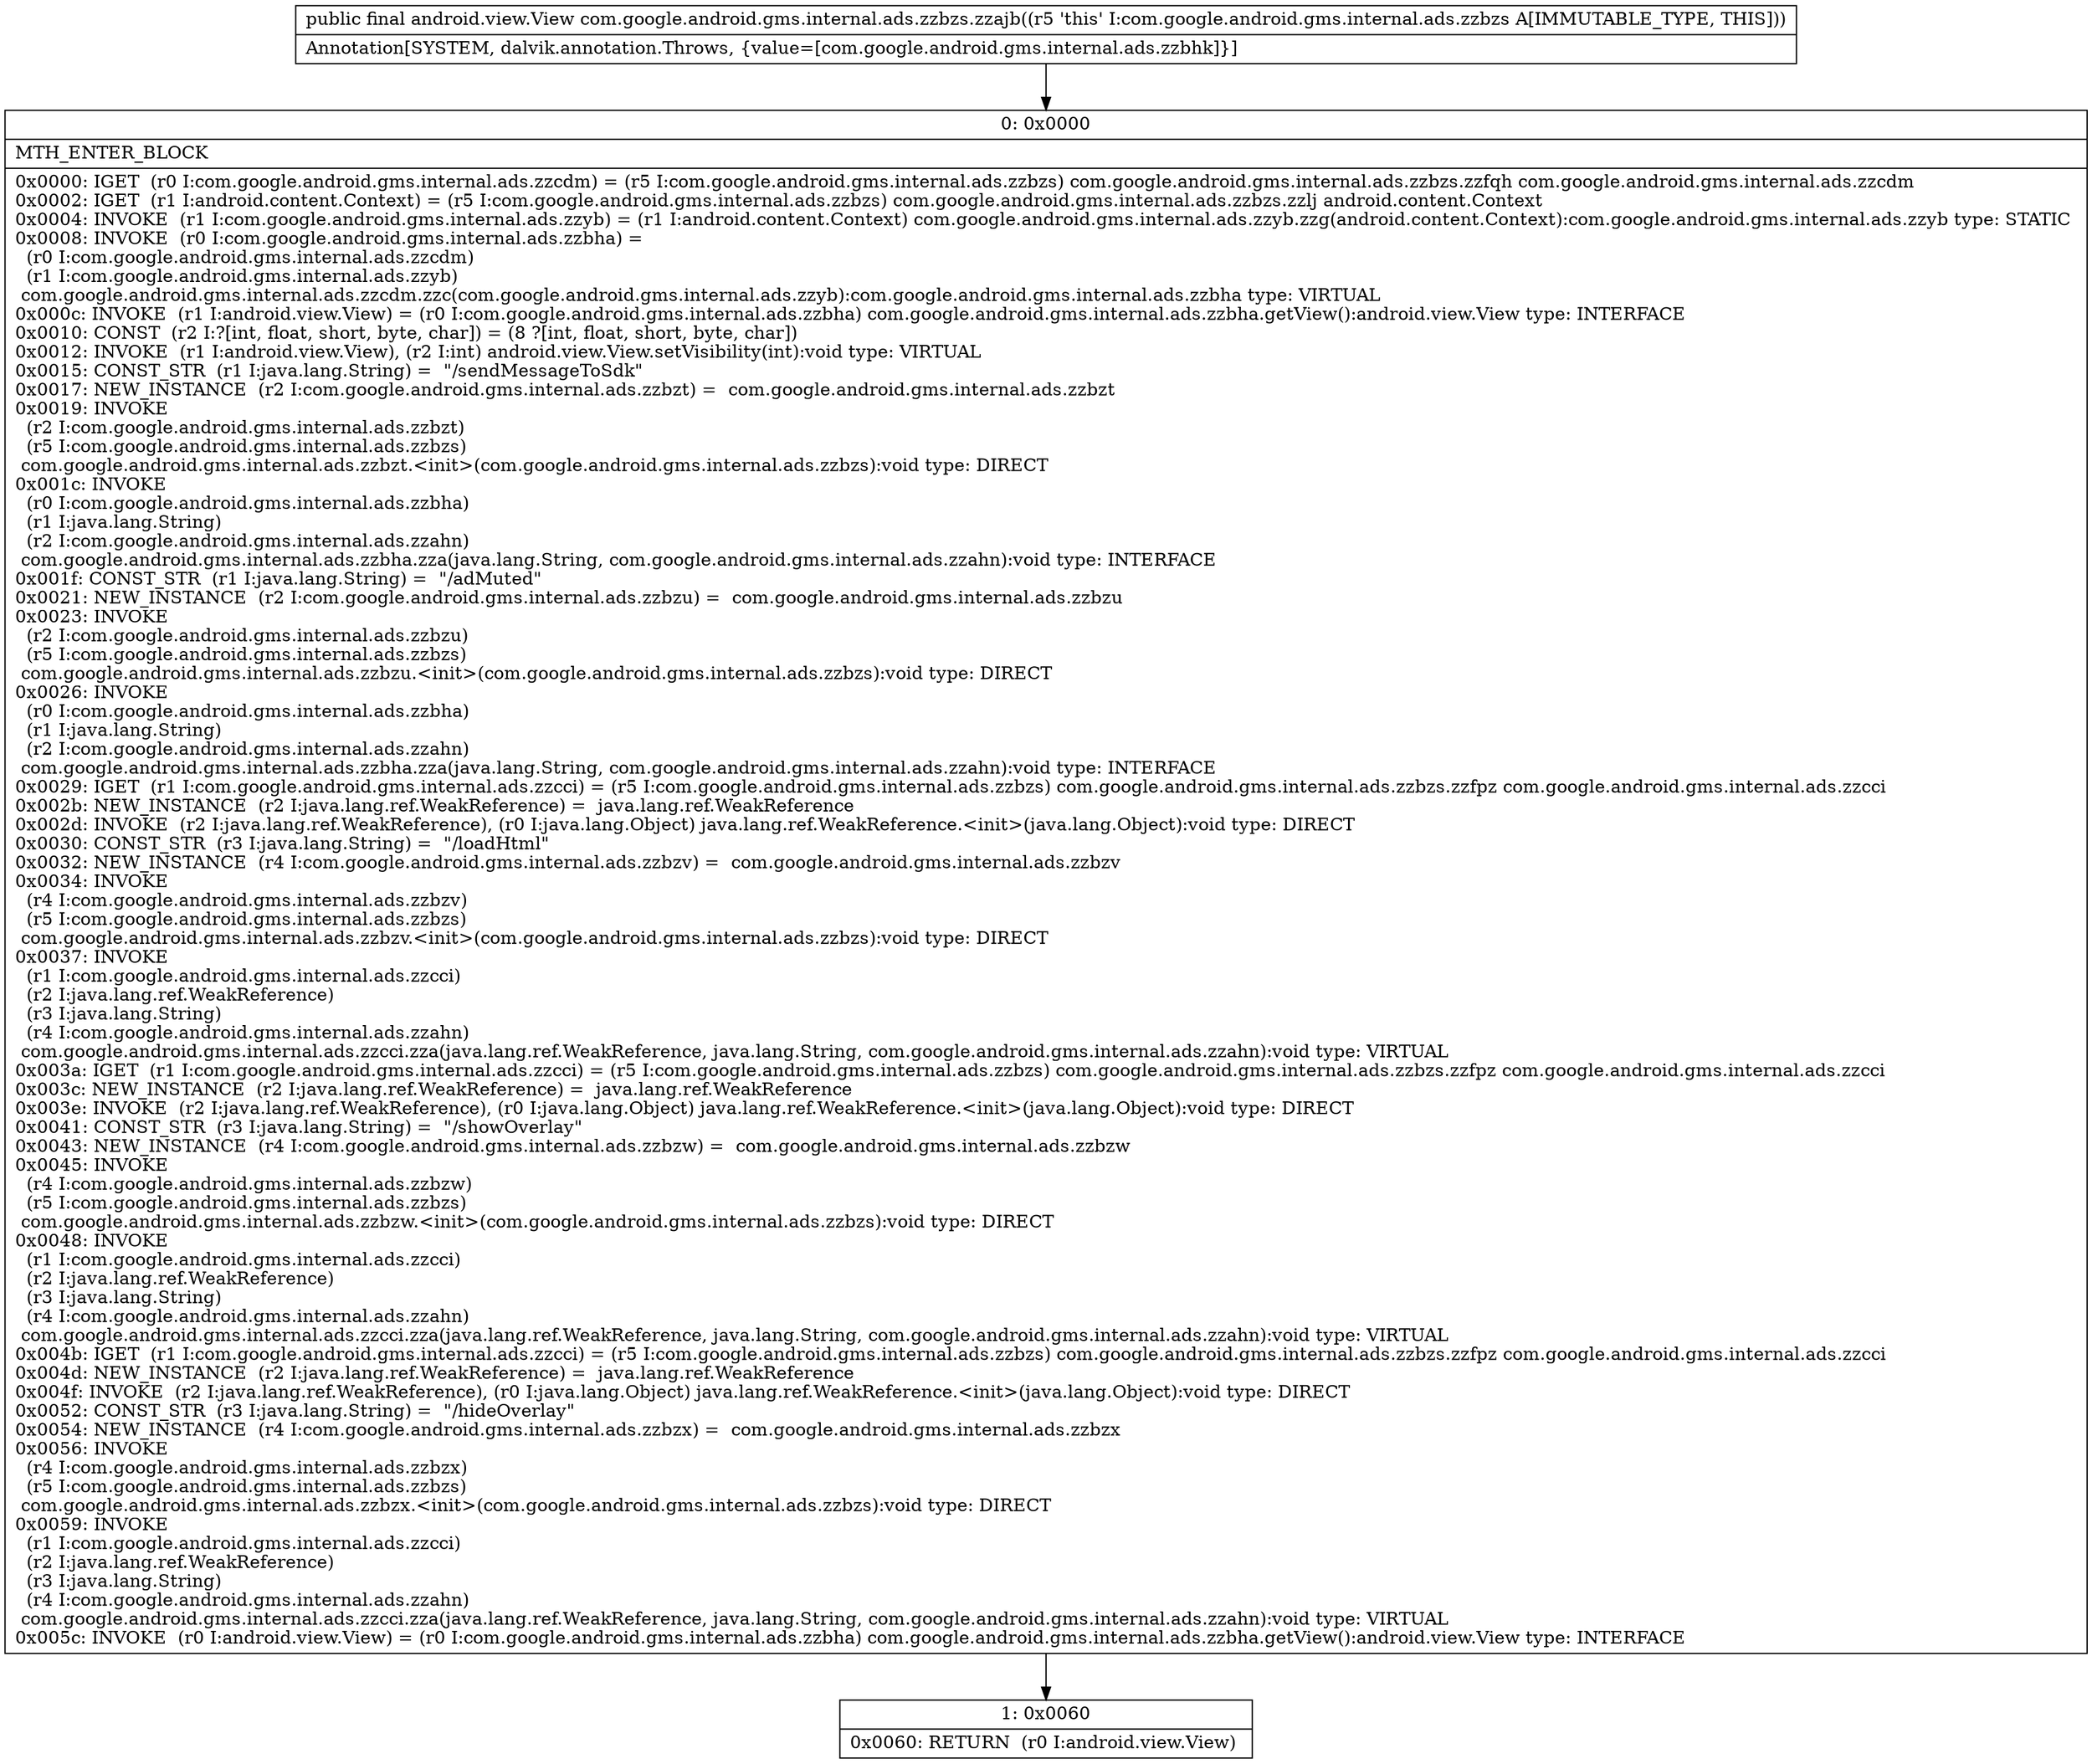 digraph "CFG forcom.google.android.gms.internal.ads.zzbzs.zzajb()Landroid\/view\/View;" {
Node_0 [shape=record,label="{0\:\ 0x0000|MTH_ENTER_BLOCK\l|0x0000: IGET  (r0 I:com.google.android.gms.internal.ads.zzcdm) = (r5 I:com.google.android.gms.internal.ads.zzbzs) com.google.android.gms.internal.ads.zzbzs.zzfqh com.google.android.gms.internal.ads.zzcdm \l0x0002: IGET  (r1 I:android.content.Context) = (r5 I:com.google.android.gms.internal.ads.zzbzs) com.google.android.gms.internal.ads.zzbzs.zzlj android.content.Context \l0x0004: INVOKE  (r1 I:com.google.android.gms.internal.ads.zzyb) = (r1 I:android.content.Context) com.google.android.gms.internal.ads.zzyb.zzg(android.content.Context):com.google.android.gms.internal.ads.zzyb type: STATIC \l0x0008: INVOKE  (r0 I:com.google.android.gms.internal.ads.zzbha) = \l  (r0 I:com.google.android.gms.internal.ads.zzcdm)\l  (r1 I:com.google.android.gms.internal.ads.zzyb)\l com.google.android.gms.internal.ads.zzcdm.zzc(com.google.android.gms.internal.ads.zzyb):com.google.android.gms.internal.ads.zzbha type: VIRTUAL \l0x000c: INVOKE  (r1 I:android.view.View) = (r0 I:com.google.android.gms.internal.ads.zzbha) com.google.android.gms.internal.ads.zzbha.getView():android.view.View type: INTERFACE \l0x0010: CONST  (r2 I:?[int, float, short, byte, char]) = (8 ?[int, float, short, byte, char]) \l0x0012: INVOKE  (r1 I:android.view.View), (r2 I:int) android.view.View.setVisibility(int):void type: VIRTUAL \l0x0015: CONST_STR  (r1 I:java.lang.String) =  \"\/sendMessageToSdk\" \l0x0017: NEW_INSTANCE  (r2 I:com.google.android.gms.internal.ads.zzbzt) =  com.google.android.gms.internal.ads.zzbzt \l0x0019: INVOKE  \l  (r2 I:com.google.android.gms.internal.ads.zzbzt)\l  (r5 I:com.google.android.gms.internal.ads.zzbzs)\l com.google.android.gms.internal.ads.zzbzt.\<init\>(com.google.android.gms.internal.ads.zzbzs):void type: DIRECT \l0x001c: INVOKE  \l  (r0 I:com.google.android.gms.internal.ads.zzbha)\l  (r1 I:java.lang.String)\l  (r2 I:com.google.android.gms.internal.ads.zzahn)\l com.google.android.gms.internal.ads.zzbha.zza(java.lang.String, com.google.android.gms.internal.ads.zzahn):void type: INTERFACE \l0x001f: CONST_STR  (r1 I:java.lang.String) =  \"\/adMuted\" \l0x0021: NEW_INSTANCE  (r2 I:com.google.android.gms.internal.ads.zzbzu) =  com.google.android.gms.internal.ads.zzbzu \l0x0023: INVOKE  \l  (r2 I:com.google.android.gms.internal.ads.zzbzu)\l  (r5 I:com.google.android.gms.internal.ads.zzbzs)\l com.google.android.gms.internal.ads.zzbzu.\<init\>(com.google.android.gms.internal.ads.zzbzs):void type: DIRECT \l0x0026: INVOKE  \l  (r0 I:com.google.android.gms.internal.ads.zzbha)\l  (r1 I:java.lang.String)\l  (r2 I:com.google.android.gms.internal.ads.zzahn)\l com.google.android.gms.internal.ads.zzbha.zza(java.lang.String, com.google.android.gms.internal.ads.zzahn):void type: INTERFACE \l0x0029: IGET  (r1 I:com.google.android.gms.internal.ads.zzcci) = (r5 I:com.google.android.gms.internal.ads.zzbzs) com.google.android.gms.internal.ads.zzbzs.zzfpz com.google.android.gms.internal.ads.zzcci \l0x002b: NEW_INSTANCE  (r2 I:java.lang.ref.WeakReference) =  java.lang.ref.WeakReference \l0x002d: INVOKE  (r2 I:java.lang.ref.WeakReference), (r0 I:java.lang.Object) java.lang.ref.WeakReference.\<init\>(java.lang.Object):void type: DIRECT \l0x0030: CONST_STR  (r3 I:java.lang.String) =  \"\/loadHtml\" \l0x0032: NEW_INSTANCE  (r4 I:com.google.android.gms.internal.ads.zzbzv) =  com.google.android.gms.internal.ads.zzbzv \l0x0034: INVOKE  \l  (r4 I:com.google.android.gms.internal.ads.zzbzv)\l  (r5 I:com.google.android.gms.internal.ads.zzbzs)\l com.google.android.gms.internal.ads.zzbzv.\<init\>(com.google.android.gms.internal.ads.zzbzs):void type: DIRECT \l0x0037: INVOKE  \l  (r1 I:com.google.android.gms.internal.ads.zzcci)\l  (r2 I:java.lang.ref.WeakReference)\l  (r3 I:java.lang.String)\l  (r4 I:com.google.android.gms.internal.ads.zzahn)\l com.google.android.gms.internal.ads.zzcci.zza(java.lang.ref.WeakReference, java.lang.String, com.google.android.gms.internal.ads.zzahn):void type: VIRTUAL \l0x003a: IGET  (r1 I:com.google.android.gms.internal.ads.zzcci) = (r5 I:com.google.android.gms.internal.ads.zzbzs) com.google.android.gms.internal.ads.zzbzs.zzfpz com.google.android.gms.internal.ads.zzcci \l0x003c: NEW_INSTANCE  (r2 I:java.lang.ref.WeakReference) =  java.lang.ref.WeakReference \l0x003e: INVOKE  (r2 I:java.lang.ref.WeakReference), (r0 I:java.lang.Object) java.lang.ref.WeakReference.\<init\>(java.lang.Object):void type: DIRECT \l0x0041: CONST_STR  (r3 I:java.lang.String) =  \"\/showOverlay\" \l0x0043: NEW_INSTANCE  (r4 I:com.google.android.gms.internal.ads.zzbzw) =  com.google.android.gms.internal.ads.zzbzw \l0x0045: INVOKE  \l  (r4 I:com.google.android.gms.internal.ads.zzbzw)\l  (r5 I:com.google.android.gms.internal.ads.zzbzs)\l com.google.android.gms.internal.ads.zzbzw.\<init\>(com.google.android.gms.internal.ads.zzbzs):void type: DIRECT \l0x0048: INVOKE  \l  (r1 I:com.google.android.gms.internal.ads.zzcci)\l  (r2 I:java.lang.ref.WeakReference)\l  (r3 I:java.lang.String)\l  (r4 I:com.google.android.gms.internal.ads.zzahn)\l com.google.android.gms.internal.ads.zzcci.zza(java.lang.ref.WeakReference, java.lang.String, com.google.android.gms.internal.ads.zzahn):void type: VIRTUAL \l0x004b: IGET  (r1 I:com.google.android.gms.internal.ads.zzcci) = (r5 I:com.google.android.gms.internal.ads.zzbzs) com.google.android.gms.internal.ads.zzbzs.zzfpz com.google.android.gms.internal.ads.zzcci \l0x004d: NEW_INSTANCE  (r2 I:java.lang.ref.WeakReference) =  java.lang.ref.WeakReference \l0x004f: INVOKE  (r2 I:java.lang.ref.WeakReference), (r0 I:java.lang.Object) java.lang.ref.WeakReference.\<init\>(java.lang.Object):void type: DIRECT \l0x0052: CONST_STR  (r3 I:java.lang.String) =  \"\/hideOverlay\" \l0x0054: NEW_INSTANCE  (r4 I:com.google.android.gms.internal.ads.zzbzx) =  com.google.android.gms.internal.ads.zzbzx \l0x0056: INVOKE  \l  (r4 I:com.google.android.gms.internal.ads.zzbzx)\l  (r5 I:com.google.android.gms.internal.ads.zzbzs)\l com.google.android.gms.internal.ads.zzbzx.\<init\>(com.google.android.gms.internal.ads.zzbzs):void type: DIRECT \l0x0059: INVOKE  \l  (r1 I:com.google.android.gms.internal.ads.zzcci)\l  (r2 I:java.lang.ref.WeakReference)\l  (r3 I:java.lang.String)\l  (r4 I:com.google.android.gms.internal.ads.zzahn)\l com.google.android.gms.internal.ads.zzcci.zza(java.lang.ref.WeakReference, java.lang.String, com.google.android.gms.internal.ads.zzahn):void type: VIRTUAL \l0x005c: INVOKE  (r0 I:android.view.View) = (r0 I:com.google.android.gms.internal.ads.zzbha) com.google.android.gms.internal.ads.zzbha.getView():android.view.View type: INTERFACE \l}"];
Node_1 [shape=record,label="{1\:\ 0x0060|0x0060: RETURN  (r0 I:android.view.View) \l}"];
MethodNode[shape=record,label="{public final android.view.View com.google.android.gms.internal.ads.zzbzs.zzajb((r5 'this' I:com.google.android.gms.internal.ads.zzbzs A[IMMUTABLE_TYPE, THIS]))  | Annotation[SYSTEM, dalvik.annotation.Throws, \{value=[com.google.android.gms.internal.ads.zzbhk]\}]\l}"];
MethodNode -> Node_0;
Node_0 -> Node_1;
}


